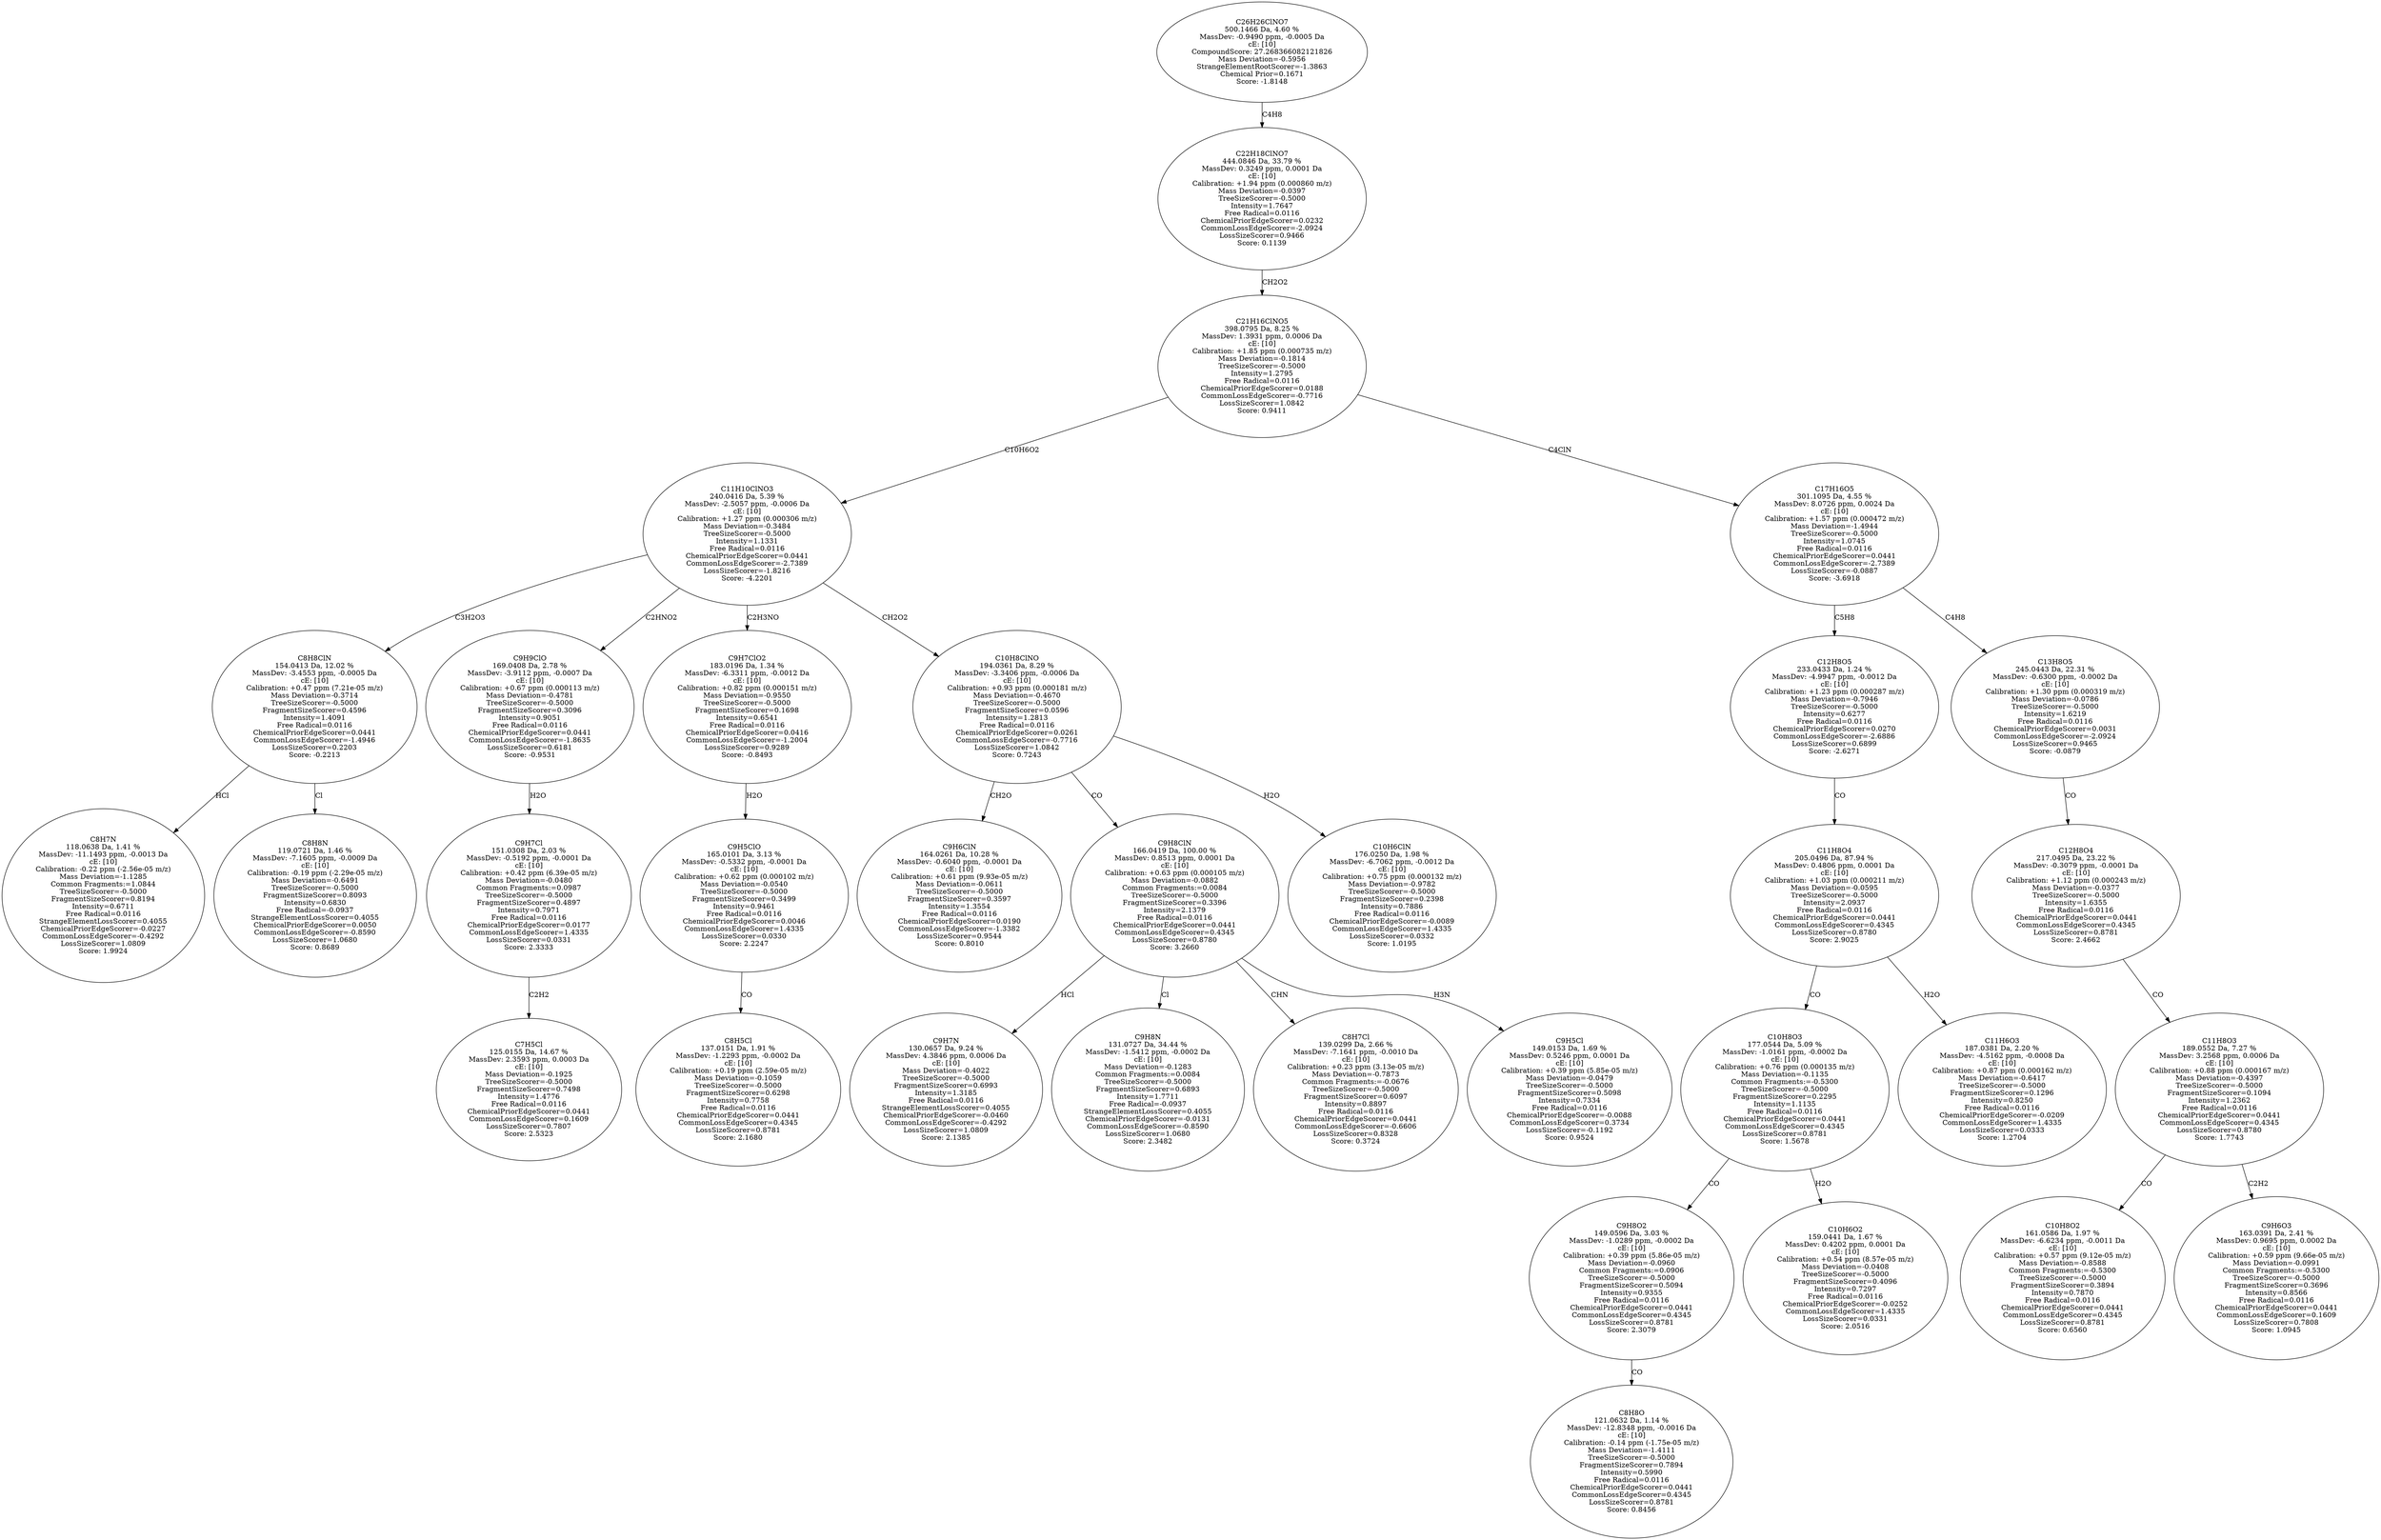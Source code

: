 strict digraph {
v1 [label="C8H7N\n118.0638 Da, 1.41 %\nMassDev: -11.1493 ppm, -0.0013 Da\ncE: [10]\nCalibration: -0.22 ppm (-2.56e-05 m/z)\nMass Deviation=-1.1285\nCommon Fragments:=1.0844\nTreeSizeScorer=-0.5000\nFragmentSizeScorer=0.8194\nIntensity=0.6711\nFree Radical=0.0116\nStrangeElementLossScorer=0.4055\nChemicalPriorEdgeScorer=-0.0227\nCommonLossEdgeScorer=-0.4292\nLossSizeScorer=1.0809\nScore: 1.9924"];
v2 [label="C8H8N\n119.0721 Da, 1.46 %\nMassDev: -7.1605 ppm, -0.0009 Da\ncE: [10]\nCalibration: -0.19 ppm (-2.29e-05 m/z)\nMass Deviation=-0.6491\nTreeSizeScorer=-0.5000\nFragmentSizeScorer=0.8093\nIntensity=0.6830\nFree Radical=-0.0937\nStrangeElementLossScorer=0.4055\nChemicalPriorEdgeScorer=0.0050\nCommonLossEdgeScorer=-0.8590\nLossSizeScorer=1.0680\nScore: 0.8689"];
v3 [label="C8H8ClN\n154.0413 Da, 12.02 %\nMassDev: -3.4553 ppm, -0.0005 Da\ncE: [10]\nCalibration: +0.47 ppm (7.21e-05 m/z)\nMass Deviation=-0.3714\nTreeSizeScorer=-0.5000\nFragmentSizeScorer=0.4596\nIntensity=1.4091\nFree Radical=0.0116\nChemicalPriorEdgeScorer=0.0441\nCommonLossEdgeScorer=-1.4946\nLossSizeScorer=0.2203\nScore: -0.2213"];
v4 [label="C7H5Cl\n125.0155 Da, 14.67 %\nMassDev: 2.3593 ppm, 0.0003 Da\ncE: [10]\nMass Deviation=-0.1925\nTreeSizeScorer=-0.5000\nFragmentSizeScorer=0.7498\nIntensity=1.4776\nFree Radical=0.0116\nChemicalPriorEdgeScorer=0.0441\nCommonLossEdgeScorer=0.1609\nLossSizeScorer=0.7807\nScore: 2.5323"];
v5 [label="C9H7Cl\n151.0308 Da, 2.03 %\nMassDev: -0.5192 ppm, -0.0001 Da\ncE: [10]\nCalibration: +0.42 ppm (6.39e-05 m/z)\nMass Deviation=-0.0480\nCommon Fragments:=0.0987\nTreeSizeScorer=-0.5000\nFragmentSizeScorer=0.4897\nIntensity=0.7971\nFree Radical=0.0116\nChemicalPriorEdgeScorer=0.0177\nCommonLossEdgeScorer=1.4335\nLossSizeScorer=0.0331\nScore: 2.3333"];
v6 [label="C9H9ClO\n169.0408 Da, 2.78 %\nMassDev: -3.9112 ppm, -0.0007 Da\ncE: [10]\nCalibration: +0.67 ppm (0.000113 m/z)\nMass Deviation=-0.4781\nTreeSizeScorer=-0.5000\nFragmentSizeScorer=0.3096\nIntensity=0.9051\nFree Radical=0.0116\nChemicalPriorEdgeScorer=0.0441\nCommonLossEdgeScorer=-1.8635\nLossSizeScorer=0.6181\nScore: -0.9531"];
v7 [label="C8H5Cl\n137.0151 Da, 1.91 %\nMassDev: -1.2293 ppm, -0.0002 Da\ncE: [10]\nCalibration: +0.19 ppm (2.59e-05 m/z)\nMass Deviation=-0.1059\nTreeSizeScorer=-0.5000\nFragmentSizeScorer=0.6298\nIntensity=0.7758\nFree Radical=0.0116\nChemicalPriorEdgeScorer=0.0441\nCommonLossEdgeScorer=0.4345\nLossSizeScorer=0.8781\nScore: 2.1680"];
v8 [label="C9H5ClO\n165.0101 Da, 3.13 %\nMassDev: -0.5332 ppm, -0.0001 Da\ncE: [10]\nCalibration: +0.62 ppm (0.000102 m/z)\nMass Deviation=-0.0540\nTreeSizeScorer=-0.5000\nFragmentSizeScorer=0.3499\nIntensity=0.9461\nFree Radical=0.0116\nChemicalPriorEdgeScorer=0.0046\nCommonLossEdgeScorer=1.4335\nLossSizeScorer=0.0330\nScore: 2.2247"];
v9 [label="C9H7ClO2\n183.0196 Da, 1.34 %\nMassDev: -6.3311 ppm, -0.0012 Da\ncE: [10]\nCalibration: +0.82 ppm (0.000151 m/z)\nMass Deviation=-0.9550\nTreeSizeScorer=-0.5000\nFragmentSizeScorer=0.1698\nIntensity=0.6541\nFree Radical=0.0116\nChemicalPriorEdgeScorer=0.0416\nCommonLossEdgeScorer=-1.2004\nLossSizeScorer=0.9289\nScore: -0.8493"];
v10 [label="C9H6ClN\n164.0261 Da, 10.28 %\nMassDev: -0.6040 ppm, -0.0001 Da\ncE: [10]\nCalibration: +0.61 ppm (9.93e-05 m/z)\nMass Deviation=-0.0611\nTreeSizeScorer=-0.5000\nFragmentSizeScorer=0.3597\nIntensity=1.3554\nFree Radical=0.0116\nChemicalPriorEdgeScorer=0.0190\nCommonLossEdgeScorer=-1.3382\nLossSizeScorer=0.9544\nScore: 0.8010"];
v11 [label="C9H7N\n130.0657 Da, 9.24 %\nMassDev: 4.3846 ppm, 0.0006 Da\ncE: [10]\nMass Deviation=-0.4022\nTreeSizeScorer=-0.5000\nFragmentSizeScorer=0.6993\nIntensity=1.3185\nFree Radical=0.0116\nStrangeElementLossScorer=0.4055\nChemicalPriorEdgeScorer=-0.0460\nCommonLossEdgeScorer=-0.4292\nLossSizeScorer=1.0809\nScore: 2.1385"];
v12 [label="C9H8N\n131.0727 Da, 34.44 %\nMassDev: -1.5412 ppm, -0.0002 Da\ncE: [10]\nMass Deviation=-0.1283\nCommon Fragments:=0.0084\nTreeSizeScorer=-0.5000\nFragmentSizeScorer=0.6893\nIntensity=1.7711\nFree Radical=-0.0937\nStrangeElementLossScorer=0.4055\nChemicalPriorEdgeScorer=-0.0131\nCommonLossEdgeScorer=-0.8590\nLossSizeScorer=1.0680\nScore: 2.3482"];
v13 [label="C8H7Cl\n139.0299 Da, 2.66 %\nMassDev: -7.1641 ppm, -0.0010 Da\ncE: [10]\nCalibration: +0.23 ppm (3.13e-05 m/z)\nMass Deviation=-0.7873\nCommon Fragments:=-0.0676\nTreeSizeScorer=-0.5000\nFragmentSizeScorer=0.6097\nIntensity=0.8897\nFree Radical=0.0116\nChemicalPriorEdgeScorer=0.0441\nCommonLossEdgeScorer=-0.6606\nLossSizeScorer=0.8328\nScore: 0.3724"];
v14 [label="C9H5Cl\n149.0153 Da, 1.69 %\nMassDev: 0.5246 ppm, 0.0001 Da\ncE: [10]\nCalibration: +0.39 ppm (5.85e-05 m/z)\nMass Deviation=-0.0479\nTreeSizeScorer=-0.5000\nFragmentSizeScorer=0.5098\nIntensity=0.7334\nFree Radical=0.0116\nChemicalPriorEdgeScorer=-0.0088\nCommonLossEdgeScorer=0.3734\nLossSizeScorer=-0.1192\nScore: 0.9524"];
v15 [label="C9H8ClN\n166.0419 Da, 100.00 %\nMassDev: 0.8513 ppm, 0.0001 Da\ncE: [10]\nCalibration: +0.63 ppm (0.000105 m/z)\nMass Deviation=-0.0882\nCommon Fragments:=0.0084\nTreeSizeScorer=-0.5000\nFragmentSizeScorer=0.3396\nIntensity=2.1379\nFree Radical=0.0116\nChemicalPriorEdgeScorer=0.0441\nCommonLossEdgeScorer=0.4345\nLossSizeScorer=0.8780\nScore: 3.2660"];
v16 [label="C10H6ClN\n176.0250 Da, 1.98 %\nMassDev: -6.7062 ppm, -0.0012 Da\ncE: [10]\nCalibration: +0.75 ppm (0.000132 m/z)\nMass Deviation=-0.9782\nTreeSizeScorer=-0.5000\nFragmentSizeScorer=0.2398\nIntensity=0.7886\nFree Radical=0.0116\nChemicalPriorEdgeScorer=-0.0089\nCommonLossEdgeScorer=1.4335\nLossSizeScorer=0.0332\nScore: 1.0195"];
v17 [label="C10H8ClNO\n194.0361 Da, 8.29 %\nMassDev: -3.3406 ppm, -0.0006 Da\ncE: [10]\nCalibration: +0.93 ppm (0.000181 m/z)\nMass Deviation=-0.4670\nTreeSizeScorer=-0.5000\nFragmentSizeScorer=0.0596\nIntensity=1.2813\nFree Radical=0.0116\nChemicalPriorEdgeScorer=0.0261\nCommonLossEdgeScorer=-0.7716\nLossSizeScorer=1.0842\nScore: 0.7243"];
v18 [label="C11H10ClNO3\n240.0416 Da, 5.39 %\nMassDev: -2.5057 ppm, -0.0006 Da\ncE: [10]\nCalibration: +1.27 ppm (0.000306 m/z)\nMass Deviation=-0.3484\nTreeSizeScorer=-0.5000\nIntensity=1.1331\nFree Radical=0.0116\nChemicalPriorEdgeScorer=0.0441\nCommonLossEdgeScorer=-2.7389\nLossSizeScorer=-1.8216\nScore: -4.2201"];
v19 [label="C8H8O\n121.0632 Da, 1.14 %\nMassDev: -12.8348 ppm, -0.0016 Da\ncE: [10]\nCalibration: -0.14 ppm (-1.75e-05 m/z)\nMass Deviation=-1.4111\nTreeSizeScorer=-0.5000\nFragmentSizeScorer=0.7894\nIntensity=0.5990\nFree Radical=0.0116\nChemicalPriorEdgeScorer=0.0441\nCommonLossEdgeScorer=0.4345\nLossSizeScorer=0.8781\nScore: 0.8456"];
v20 [label="C9H8O2\n149.0596 Da, 3.03 %\nMassDev: -1.0289 ppm, -0.0002 Da\ncE: [10]\nCalibration: +0.39 ppm (5.86e-05 m/z)\nMass Deviation=-0.0960\nCommon Fragments:=0.0906\nTreeSizeScorer=-0.5000\nFragmentSizeScorer=0.5094\nIntensity=0.9355\nFree Radical=0.0116\nChemicalPriorEdgeScorer=0.0441\nCommonLossEdgeScorer=0.4345\nLossSizeScorer=0.8781\nScore: 2.3079"];
v21 [label="C10H6O2\n159.0441 Da, 1.67 %\nMassDev: 0.4202 ppm, 0.0001 Da\ncE: [10]\nCalibration: +0.54 ppm (8.57e-05 m/z)\nMass Deviation=-0.0408\nTreeSizeScorer=-0.5000\nFragmentSizeScorer=0.4096\nIntensity=0.7297\nFree Radical=0.0116\nChemicalPriorEdgeScorer=-0.0252\nCommonLossEdgeScorer=1.4335\nLossSizeScorer=0.0331\nScore: 2.0516"];
v22 [label="C10H8O3\n177.0544 Da, 5.09 %\nMassDev: -1.0161 ppm, -0.0002 Da\ncE: [10]\nCalibration: +0.76 ppm (0.000135 m/z)\nMass Deviation=-0.1135\nCommon Fragments:=-0.5300\nTreeSizeScorer=-0.5000\nFragmentSizeScorer=0.2295\nIntensity=1.1135\nFree Radical=0.0116\nChemicalPriorEdgeScorer=0.0441\nCommonLossEdgeScorer=0.4345\nLossSizeScorer=0.8781\nScore: 1.5678"];
v23 [label="C11H6O3\n187.0381 Da, 2.20 %\nMassDev: -4.5162 ppm, -0.0008 Da\ncE: [10]\nCalibration: +0.87 ppm (0.000162 m/z)\nMass Deviation=-0.6417\nTreeSizeScorer=-0.5000\nFragmentSizeScorer=0.1296\nIntensity=0.8250\nFree Radical=0.0116\nChemicalPriorEdgeScorer=-0.0209\nCommonLossEdgeScorer=1.4335\nLossSizeScorer=0.0333\nScore: 1.2704"];
v24 [label="C11H8O4\n205.0496 Da, 87.94 %\nMassDev: 0.4806 ppm, 0.0001 Da\ncE: [10]\nCalibration: +1.03 ppm (0.000211 m/z)\nMass Deviation=-0.0595\nTreeSizeScorer=-0.5000\nIntensity=2.0937\nFree Radical=0.0116\nChemicalPriorEdgeScorer=0.0441\nCommonLossEdgeScorer=0.4345\nLossSizeScorer=0.8780\nScore: 2.9025"];
v25 [label="C12H8O5\n233.0433 Da, 1.24 %\nMassDev: -4.9947 ppm, -0.0012 Da\ncE: [10]\nCalibration: +1.23 ppm (0.000287 m/z)\nMass Deviation=-0.7946\nTreeSizeScorer=-0.5000\nIntensity=0.6277\nFree Radical=0.0116\nChemicalPriorEdgeScorer=0.0270\nCommonLossEdgeScorer=-2.6886\nLossSizeScorer=0.6899\nScore: -2.6271"];
v26 [label="C10H8O2\n161.0586 Da, 1.97 %\nMassDev: -6.6234 ppm, -0.0011 Da\ncE: [10]\nCalibration: +0.57 ppm (9.12e-05 m/z)\nMass Deviation=-0.8588\nCommon Fragments:=-0.5300\nTreeSizeScorer=-0.5000\nFragmentSizeScorer=0.3894\nIntensity=0.7870\nFree Radical=0.0116\nChemicalPriorEdgeScorer=0.0441\nCommonLossEdgeScorer=0.4345\nLossSizeScorer=0.8781\nScore: 0.6560"];
v27 [label="C9H6O3\n163.0391 Da, 2.41 %\nMassDev: 0.9695 ppm, 0.0002 Da\ncE: [10]\nCalibration: +0.59 ppm (9.66e-05 m/z)\nMass Deviation=-0.0991\nCommon Fragments:=-0.5300\nTreeSizeScorer=-0.5000\nFragmentSizeScorer=0.3696\nIntensity=0.8566\nFree Radical=0.0116\nChemicalPriorEdgeScorer=0.0441\nCommonLossEdgeScorer=0.1609\nLossSizeScorer=0.7808\nScore: 1.0945"];
v28 [label="C11H8O3\n189.0552 Da, 7.27 %\nMassDev: 3.2568 ppm, 0.0006 Da\ncE: [10]\nCalibration: +0.88 ppm (0.000167 m/z)\nMass Deviation=-0.4397\nTreeSizeScorer=-0.5000\nFragmentSizeScorer=0.1094\nIntensity=1.2362\nFree Radical=0.0116\nChemicalPriorEdgeScorer=0.0441\nCommonLossEdgeScorer=0.4345\nLossSizeScorer=0.8780\nScore: 1.7743"];
v29 [label="C12H8O4\n217.0495 Da, 23.22 %\nMassDev: -0.3079 ppm, -0.0001 Da\ncE: [10]\nCalibration: +1.12 ppm (0.000243 m/z)\nMass Deviation=-0.0377\nTreeSizeScorer=-0.5000\nIntensity=1.6355\nFree Radical=0.0116\nChemicalPriorEdgeScorer=0.0441\nCommonLossEdgeScorer=0.4345\nLossSizeScorer=0.8781\nScore: 2.4662"];
v30 [label="C13H8O5\n245.0443 Da, 22.31 %\nMassDev: -0.6300 ppm, -0.0002 Da\ncE: [10]\nCalibration: +1.30 ppm (0.000319 m/z)\nMass Deviation=-0.0786\nTreeSizeScorer=-0.5000\nIntensity=1.6219\nFree Radical=0.0116\nChemicalPriorEdgeScorer=0.0031\nCommonLossEdgeScorer=-2.0924\nLossSizeScorer=0.9465\nScore: -0.0879"];
v31 [label="C17H16O5\n301.1095 Da, 4.55 %\nMassDev: 8.0726 ppm, 0.0024 Da\ncE: [10]\nCalibration: +1.57 ppm (0.000472 m/z)\nMass Deviation=-1.4944\nTreeSizeScorer=-0.5000\nIntensity=1.0745\nFree Radical=0.0116\nChemicalPriorEdgeScorer=0.0441\nCommonLossEdgeScorer=-2.7389\nLossSizeScorer=-0.0887\nScore: -3.6918"];
v32 [label="C21H16ClNO5\n398.0795 Da, 8.25 %\nMassDev: 1.3931 ppm, 0.0006 Da\ncE: [10]\nCalibration: +1.85 ppm (0.000735 m/z)\nMass Deviation=-0.1814\nTreeSizeScorer=-0.5000\nIntensity=1.2795\nFree Radical=0.0116\nChemicalPriorEdgeScorer=0.0188\nCommonLossEdgeScorer=-0.7716\nLossSizeScorer=1.0842\nScore: 0.9411"];
v33 [label="C22H18ClNO7\n444.0846 Da, 33.79 %\nMassDev: 0.3249 ppm, 0.0001 Da\ncE: [10]\nCalibration: +1.94 ppm (0.000860 m/z)\nMass Deviation=-0.0397\nTreeSizeScorer=-0.5000\nIntensity=1.7647\nFree Radical=0.0116\nChemicalPriorEdgeScorer=0.0232\nCommonLossEdgeScorer=-2.0924\nLossSizeScorer=0.9466\nScore: 0.1139"];
v34 [label="C26H26ClNO7\n500.1466 Da, 4.60 %\nMassDev: -0.9490 ppm, -0.0005 Da\ncE: [10]\nCompoundScore: 27.268366082121826\nMass Deviation=-0.5956\nStrangeElementRootScorer=-1.3863\nChemical Prior=0.1671\nScore: -1.8148"];
v3 -> v1 [label="HCl"];
v3 -> v2 [label="Cl"];
v18 -> v3 [label="C3H2O3"];
v5 -> v4 [label="C2H2"];
v6 -> v5 [label="H2O"];
v18 -> v6 [label="C2HNO2"];
v8 -> v7 [label="CO"];
v9 -> v8 [label="H2O"];
v18 -> v9 [label="C2H3NO"];
v17 -> v10 [label="CH2O"];
v15 -> v11 [label="HCl"];
v15 -> v12 [label="Cl"];
v15 -> v13 [label="CHN"];
v15 -> v14 [label="H3N"];
v17 -> v15 [label="CO"];
v17 -> v16 [label="H2O"];
v18 -> v17 [label="CH2O2"];
v32 -> v18 [label="C10H6O2"];
v20 -> v19 [label="CO"];
v22 -> v20 [label="CO"];
v22 -> v21 [label="H2O"];
v24 -> v22 [label="CO"];
v24 -> v23 [label="H2O"];
v25 -> v24 [label="CO"];
v31 -> v25 [label="C5H8"];
v28 -> v26 [label="CO"];
v28 -> v27 [label="C2H2"];
v29 -> v28 [label="CO"];
v30 -> v29 [label="CO"];
v31 -> v30 [label="C4H8"];
v32 -> v31 [label="C4ClN"];
v33 -> v32 [label="CH2O2"];
v34 -> v33 [label="C4H8"];
}